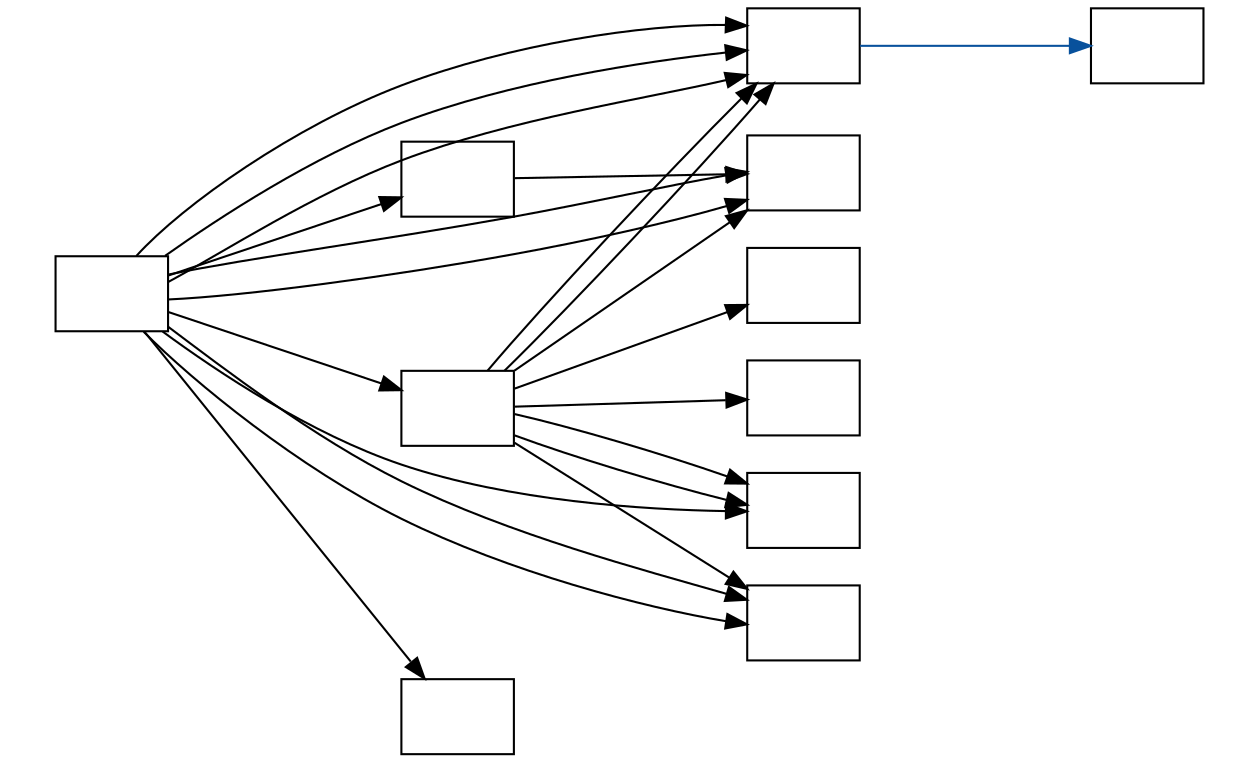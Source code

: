 digraph{
ratio=0.6;
rankdir = LR;node [shape=box; fontsize = 16; label = ""];
"frontend-v1";
"cartservice-v1";
"recommendationservice-v1";
"checkoutservice-v1";
"frontend-v1" -> "productcatalogservice-v1";
"frontend-v1" -> "productcatalogservice-v1";
"frontend-v1" -> "currencyservice-v1";
"frontend-v1" -> "currencyservice-v1";
"frontend-v1" -> "cartservice-v1";
"frontend-v1" -> "cartservice-v1";
"frontend-v1" -> "cartservice-v1";
"frontend-v1" -> "recommendationservice-v1";
"frontend-v1" -> "shippingservice-v1";
"frontend-v1" -> "checkoutservice-v1";
"frontend-v1" -> "adservice-v1";
"cartservice-v1" -> "redis-cart"[color="#08519c"];
"recommendationservice-v1" -> "productcatalogservice-v1";
"checkoutservice-v1" -> "paymentservice-v1";
"checkoutservice-v1" -> "productcatalogservice-v1";
"checkoutservice-v1" -> "currencyservice-v1";
"checkoutservice-v1" -> "cartservice-v1";
"checkoutservice-v1" -> "cartservice-v1";
"checkoutservice-v1" -> "emailservice-v1";
"checkoutservice-v1" -> "shippingservice-v1";
"checkoutservice-v1" -> "shippingservice-v1";
}